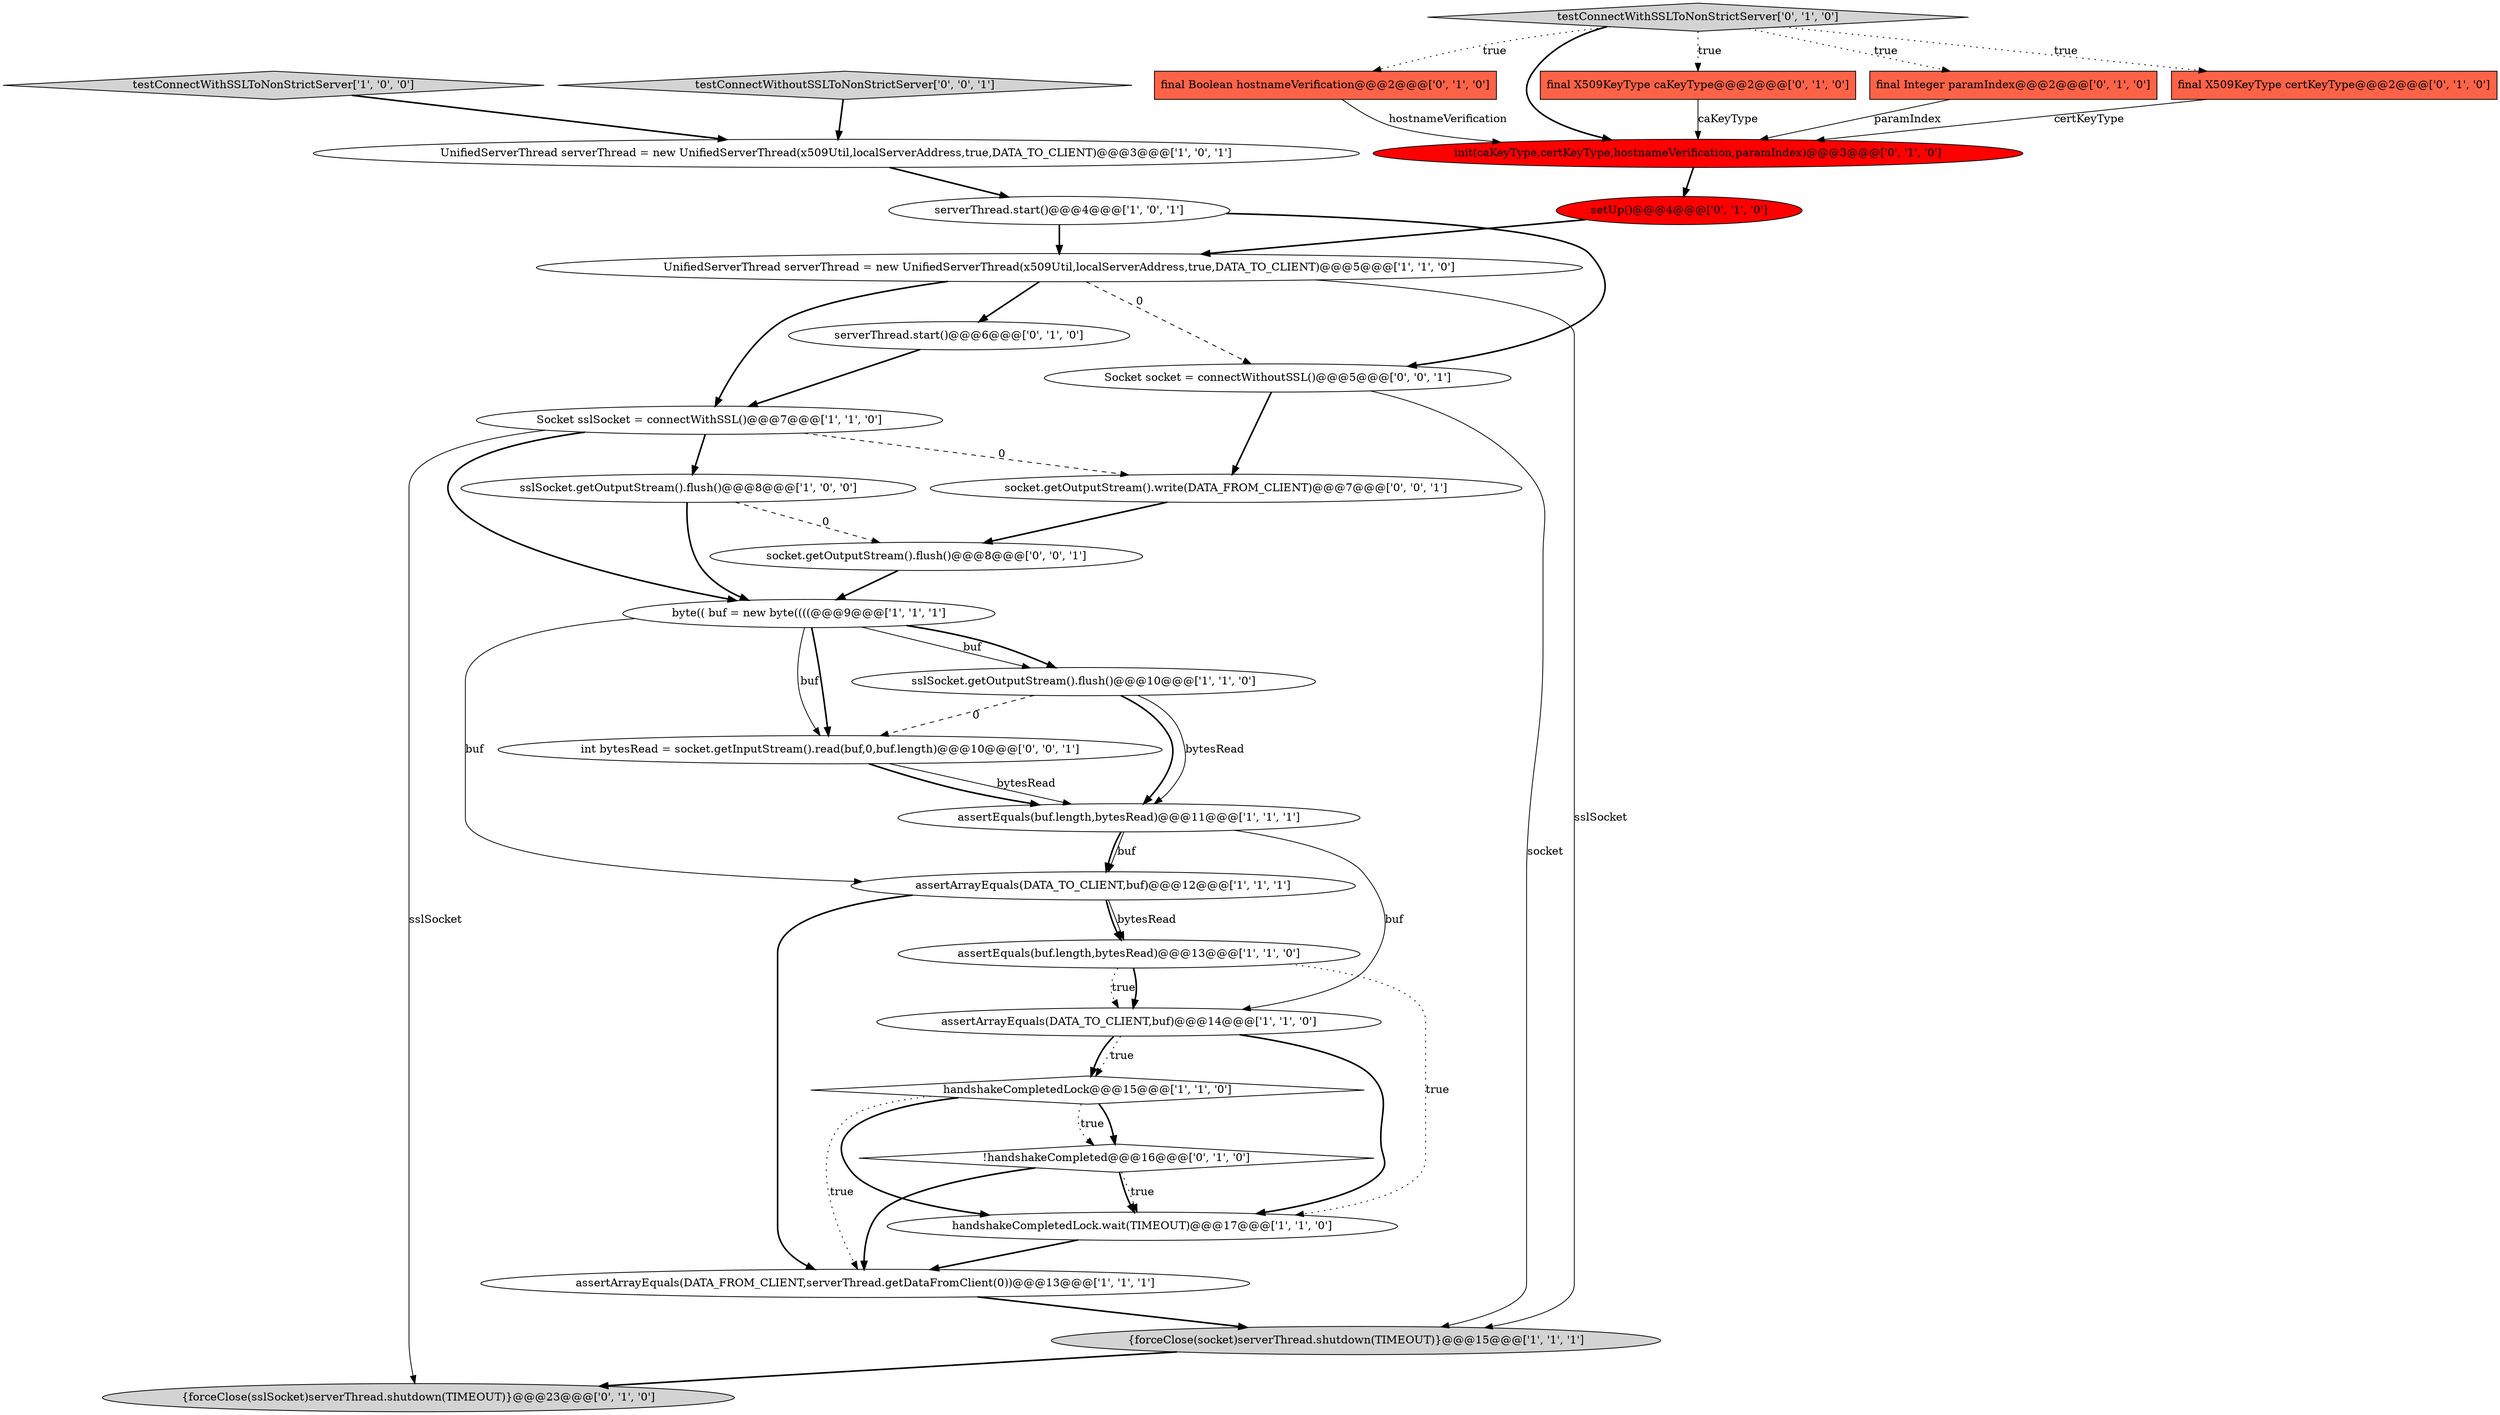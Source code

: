 digraph {
5 [style = filled, label = "{forceClose(socket)serverThread.shutdown(TIMEOUT)}@@@15@@@['1', '1', '1']", fillcolor = lightgray, shape = ellipse image = "AAA0AAABBB1BBB"];
11 [style = filled, label = "UnifiedServerThread serverThread = new UnifiedServerThread(x509Util,localServerAddress,true,DATA_TO_CLIENT)@@@5@@@['1', '1', '0']", fillcolor = white, shape = ellipse image = "AAA0AAABBB1BBB"];
27 [style = filled, label = "int bytesRead = socket.getInputStream().read(buf,0,buf.length)@@@10@@@['0', '0', '1']", fillcolor = white, shape = ellipse image = "AAA0AAABBB3BBB"];
10 [style = filled, label = "sslSocket.getOutputStream().flush()@@@10@@@['1', '1', '0']", fillcolor = white, shape = ellipse image = "AAA0AAABBB1BBB"];
15 [style = filled, label = "handshakeCompletedLock.wait(TIMEOUT)@@@17@@@['1', '1', '0']", fillcolor = white, shape = ellipse image = "AAA0AAABBB1BBB"];
21 [style = filled, label = "{forceClose(sslSocket)serverThread.shutdown(TIMEOUT)}@@@23@@@['0', '1', '0']", fillcolor = lightgray, shape = ellipse image = "AAA0AAABBB2BBB"];
6 [style = filled, label = "handshakeCompletedLock@@@15@@@['1', '1', '0']", fillcolor = white, shape = diamond image = "AAA0AAABBB1BBB"];
0 [style = filled, label = "sslSocket.getOutputStream().flush()@@@8@@@['1', '0', '0']", fillcolor = white, shape = ellipse image = "AAA0AAABBB1BBB"];
4 [style = filled, label = "assertArrayEquals(DATA_TO_CLIENT,buf)@@@12@@@['1', '1', '1']", fillcolor = white, shape = ellipse image = "AAA0AAABBB1BBB"];
26 [style = filled, label = "socket.getOutputStream().flush()@@@8@@@['0', '0', '1']", fillcolor = white, shape = ellipse image = "AAA0AAABBB3BBB"];
19 [style = filled, label = "init(caKeyType,certKeyType,hostnameVerification,paramIndex)@@@3@@@['0', '1', '0']", fillcolor = red, shape = ellipse image = "AAA1AAABBB2BBB"];
2 [style = filled, label = "testConnectWithSSLToNonStrictServer['1', '0', '0']", fillcolor = lightgray, shape = diamond image = "AAA0AAABBB1BBB"];
9 [style = filled, label = "assertEquals(buf.length,bytesRead)@@@13@@@['1', '1', '0']", fillcolor = white, shape = ellipse image = "AAA0AAABBB1BBB"];
8 [style = filled, label = "serverThread.start()@@@4@@@['1', '0', '1']", fillcolor = white, shape = ellipse image = "AAA0AAABBB1BBB"];
30 [style = filled, label = "Socket socket = connectWithoutSSL()@@@5@@@['0', '0', '1']", fillcolor = white, shape = ellipse image = "AAA0AAABBB3BBB"];
22 [style = filled, label = "!handshakeCompleted@@@16@@@['0', '1', '0']", fillcolor = white, shape = diamond image = "AAA0AAABBB2BBB"];
16 [style = filled, label = "setUp()@@@4@@@['0', '1', '0']", fillcolor = red, shape = ellipse image = "AAA1AAABBB2BBB"];
14 [style = filled, label = "assertArrayEquals(DATA_FROM_CLIENT,serverThread.getDataFromClient(0))@@@13@@@['1', '1', '1']", fillcolor = white, shape = ellipse image = "AAA0AAABBB1BBB"];
1 [style = filled, label = "UnifiedServerThread serverThread = new UnifiedServerThread(x509Util,localServerAddress,true,DATA_TO_CLIENT)@@@3@@@['1', '0', '1']", fillcolor = white, shape = ellipse image = "AAA0AAABBB1BBB"];
17 [style = filled, label = "testConnectWithSSLToNonStrictServer['0', '1', '0']", fillcolor = lightgray, shape = diamond image = "AAA0AAABBB2BBB"];
7 [style = filled, label = "assertEquals(buf.length,bytesRead)@@@11@@@['1', '1', '1']", fillcolor = white, shape = ellipse image = "AAA0AAABBB1BBB"];
18 [style = filled, label = "final X509KeyType caKeyType@@@2@@@['0', '1', '0']", fillcolor = tomato, shape = box image = "AAA0AAABBB2BBB"];
23 [style = filled, label = "final Integer paramIndex@@@2@@@['0', '1', '0']", fillcolor = tomato, shape = box image = "AAA0AAABBB2BBB"];
29 [style = filled, label = "socket.getOutputStream().write(DATA_FROM_CLIENT)@@@7@@@['0', '0', '1']", fillcolor = white, shape = ellipse image = "AAA0AAABBB3BBB"];
24 [style = filled, label = "final X509KeyType certKeyType@@@2@@@['0', '1', '0']", fillcolor = tomato, shape = box image = "AAA0AAABBB2BBB"];
3 [style = filled, label = "byte(( buf = new byte((((@@@9@@@['1', '1', '1']", fillcolor = white, shape = ellipse image = "AAA0AAABBB1BBB"];
13 [style = filled, label = "assertArrayEquals(DATA_TO_CLIENT,buf)@@@14@@@['1', '1', '0']", fillcolor = white, shape = ellipse image = "AAA0AAABBB1BBB"];
25 [style = filled, label = "final Boolean hostnameVerification@@@2@@@['0', '1', '0']", fillcolor = tomato, shape = box image = "AAA1AAABBB2BBB"];
20 [style = filled, label = "serverThread.start()@@@6@@@['0', '1', '0']", fillcolor = white, shape = ellipse image = "AAA0AAABBB2BBB"];
12 [style = filled, label = "Socket sslSocket = connectWithSSL()@@@7@@@['1', '1', '0']", fillcolor = white, shape = ellipse image = "AAA0AAABBB1BBB"];
28 [style = filled, label = "testConnectWithoutSSLToNonStrictServer['0', '0', '1']", fillcolor = lightgray, shape = diamond image = "AAA0AAABBB3BBB"];
0->3 [style = bold, label=""];
4->9 [style = bold, label=""];
11->20 [style = bold, label=""];
8->30 [style = bold, label=""];
13->6 [style = dotted, label="true"];
4->14 [style = bold, label=""];
3->27 [style = solid, label="buf"];
22->15 [style = bold, label=""];
1->8 [style = bold, label=""];
16->11 [style = bold, label=""];
18->19 [style = solid, label="caKeyType"];
15->14 [style = bold, label=""];
3->4 [style = solid, label="buf"];
17->18 [style = dotted, label="true"];
6->22 [style = bold, label=""];
7->13 [style = solid, label="buf"];
23->19 [style = solid, label="paramIndex"];
2->1 [style = bold, label=""];
26->3 [style = bold, label=""];
3->10 [style = solid, label="buf"];
11->12 [style = bold, label=""];
25->19 [style = solid, label="hostnameVerification"];
28->1 [style = bold, label=""];
0->26 [style = dashed, label="0"];
7->4 [style = bold, label=""];
6->22 [style = dotted, label="true"];
10->27 [style = dashed, label="0"];
11->5 [style = solid, label="sslSocket"];
12->0 [style = bold, label=""];
10->7 [style = bold, label=""];
17->19 [style = bold, label=""];
30->29 [style = bold, label=""];
10->7 [style = solid, label="bytesRead"];
6->15 [style = bold, label=""];
17->23 [style = dotted, label="true"];
19->16 [style = bold, label=""];
29->26 [style = bold, label=""];
3->27 [style = bold, label=""];
7->4 [style = solid, label="buf"];
27->7 [style = solid, label="bytesRead"];
5->21 [style = bold, label=""];
3->10 [style = bold, label=""];
6->14 [style = dotted, label="true"];
17->25 [style = dotted, label="true"];
24->19 [style = solid, label="certKeyType"];
30->5 [style = solid, label="socket"];
9->13 [style = dotted, label="true"];
27->7 [style = bold, label=""];
20->12 [style = bold, label=""];
12->29 [style = dashed, label="0"];
12->21 [style = solid, label="sslSocket"];
9->13 [style = bold, label=""];
9->15 [style = dotted, label="true"];
12->3 [style = bold, label=""];
13->15 [style = bold, label=""];
13->6 [style = bold, label=""];
11->30 [style = dashed, label="0"];
22->14 [style = bold, label=""];
8->11 [style = bold, label=""];
22->15 [style = dotted, label="true"];
17->24 [style = dotted, label="true"];
4->9 [style = solid, label="bytesRead"];
14->5 [style = bold, label=""];
}
